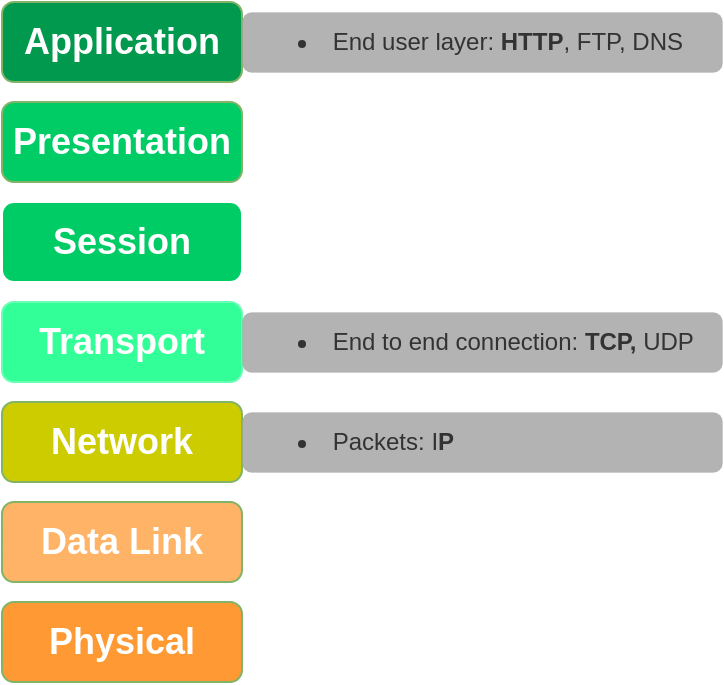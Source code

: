 <mxfile version="14.9.3" type="github">
  <diagram id="USvdxjiuD-IgqDXM83YR" name="Page-1">
    <mxGraphModel dx="1209" dy="652" grid="1" gridSize="10" guides="1" tooltips="1" connect="1" arrows="1" fold="1" page="1" pageScale="1" pageWidth="827" pageHeight="1169" math="0" shadow="0">
      <root>
        <mxCell id="0" />
        <mxCell id="1" parent="0" />
        <mxCell id="iriMk9ZSm3TEAcpo3P7N-1" value="Application" style="rounded=1;whiteSpace=wrap;html=1;fontSize=18;fontStyle=1;strokeColor=#82b366;fontColor=#FFFFFF;fillColor=#00994D;" vertex="1" parent="1">
          <mxGeometry x="160" y="160" width="120" height="40" as="geometry" />
        </mxCell>
        <mxCell id="iriMk9ZSm3TEAcpo3P7N-2" value="Presentation" style="rounded=1;whiteSpace=wrap;html=1;fontSize=18;fontStyle=1;strokeColor=#82b366;fontColor=#FFFFFF;fillColor=#00CC66;" vertex="1" parent="1">
          <mxGeometry x="160" y="210" width="120" height="40" as="geometry" />
        </mxCell>
        <mxCell id="iriMk9ZSm3TEAcpo3P7N-3" value="Session" style="rounded=1;whiteSpace=wrap;html=1;fontSize=18;fontStyle=1;fontColor=#FFFFFF;strokeColor=#FFFFFF;fillColor=#00CC66;" vertex="1" parent="1">
          <mxGeometry x="160" y="260" width="120" height="40" as="geometry" />
        </mxCell>
        <mxCell id="iriMk9ZSm3TEAcpo3P7N-4" value="Transport" style="rounded=1;whiteSpace=wrap;html=1;fontSize=18;fontStyle=1;fontColor=#FFFFFF;strokeColor=#66FFB3;fillColor=#33FF99;" vertex="1" parent="1">
          <mxGeometry x="160" y="310" width="120" height="40" as="geometry" />
        </mxCell>
        <mxCell id="iriMk9ZSm3TEAcpo3P7N-5" value="Network" style="rounded=1;whiteSpace=wrap;html=1;fontSize=18;fontStyle=1;strokeColor=#82b366;fontColor=#FFFFFF;fillColor=#CCCC00;" vertex="1" parent="1">
          <mxGeometry x="160" y="360" width="120" height="40" as="geometry" />
        </mxCell>
        <mxCell id="iriMk9ZSm3TEAcpo3P7N-6" value="Data Link" style="rounded=1;whiteSpace=wrap;html=1;fontSize=18;fontStyle=1;strokeColor=#82b366;fontColor=#FFFFFF;fillColor=#FFB366;" vertex="1" parent="1">
          <mxGeometry x="160" y="410" width="120" height="40" as="geometry" />
        </mxCell>
        <mxCell id="iriMk9ZSm3TEAcpo3P7N-7" value="Physical" style="rounded=1;whiteSpace=wrap;html=1;fontSize=18;fontStyle=1;strokeColor=#82b366;fontColor=#FFFFFF;fillColor=#FF9933;" vertex="1" parent="1">
          <mxGeometry x="160" y="460" width="120" height="40" as="geometry" />
        </mxCell>
        <mxCell id="iriMk9ZSm3TEAcpo3P7N-8" value="&lt;ul&gt;&lt;li&gt;&amp;nbsp;End user layer: &lt;b&gt;HTTP&lt;/b&gt;, FTP, DNS&lt;/li&gt;&lt;/ul&gt;" style="rounded=1;whiteSpace=wrap;html=1;fontSize=12;fontColor=#333333;strokeColor=#666666;strokeWidth=0;verticalAlign=middle;align=left;fillColor=#B3B3B3;" vertex="1" parent="1">
          <mxGeometry x="280" y="165" width="240" height="30" as="geometry" />
        </mxCell>
        <mxCell id="iriMk9ZSm3TEAcpo3P7N-9" value="&lt;ul&gt;&lt;li&gt;&amp;nbsp;End to end connection: &lt;b&gt;TCP, &lt;/b&gt;UDP&lt;/li&gt;&lt;/ul&gt;" style="rounded=1;whiteSpace=wrap;html=1;fontSize=12;fontColor=#333333;strokeColor=#666666;strokeWidth=0;verticalAlign=middle;align=left;fillColor=#B3B3B3;" vertex="1" parent="1">
          <mxGeometry x="280" y="315" width="240" height="30" as="geometry" />
        </mxCell>
        <mxCell id="iriMk9ZSm3TEAcpo3P7N-10" value="&lt;ul&gt;&lt;li&gt;&amp;nbsp;Packets: I&lt;b&gt;P&lt;/b&gt;&lt;/li&gt;&lt;/ul&gt;" style="rounded=1;whiteSpace=wrap;html=1;fontSize=12;fontColor=#333333;strokeColor=#666666;strokeWidth=0;verticalAlign=middle;align=left;fillColor=#B3B3B3;" vertex="1" parent="1">
          <mxGeometry x="280" y="365" width="240" height="30" as="geometry" />
        </mxCell>
      </root>
    </mxGraphModel>
  </diagram>
</mxfile>
